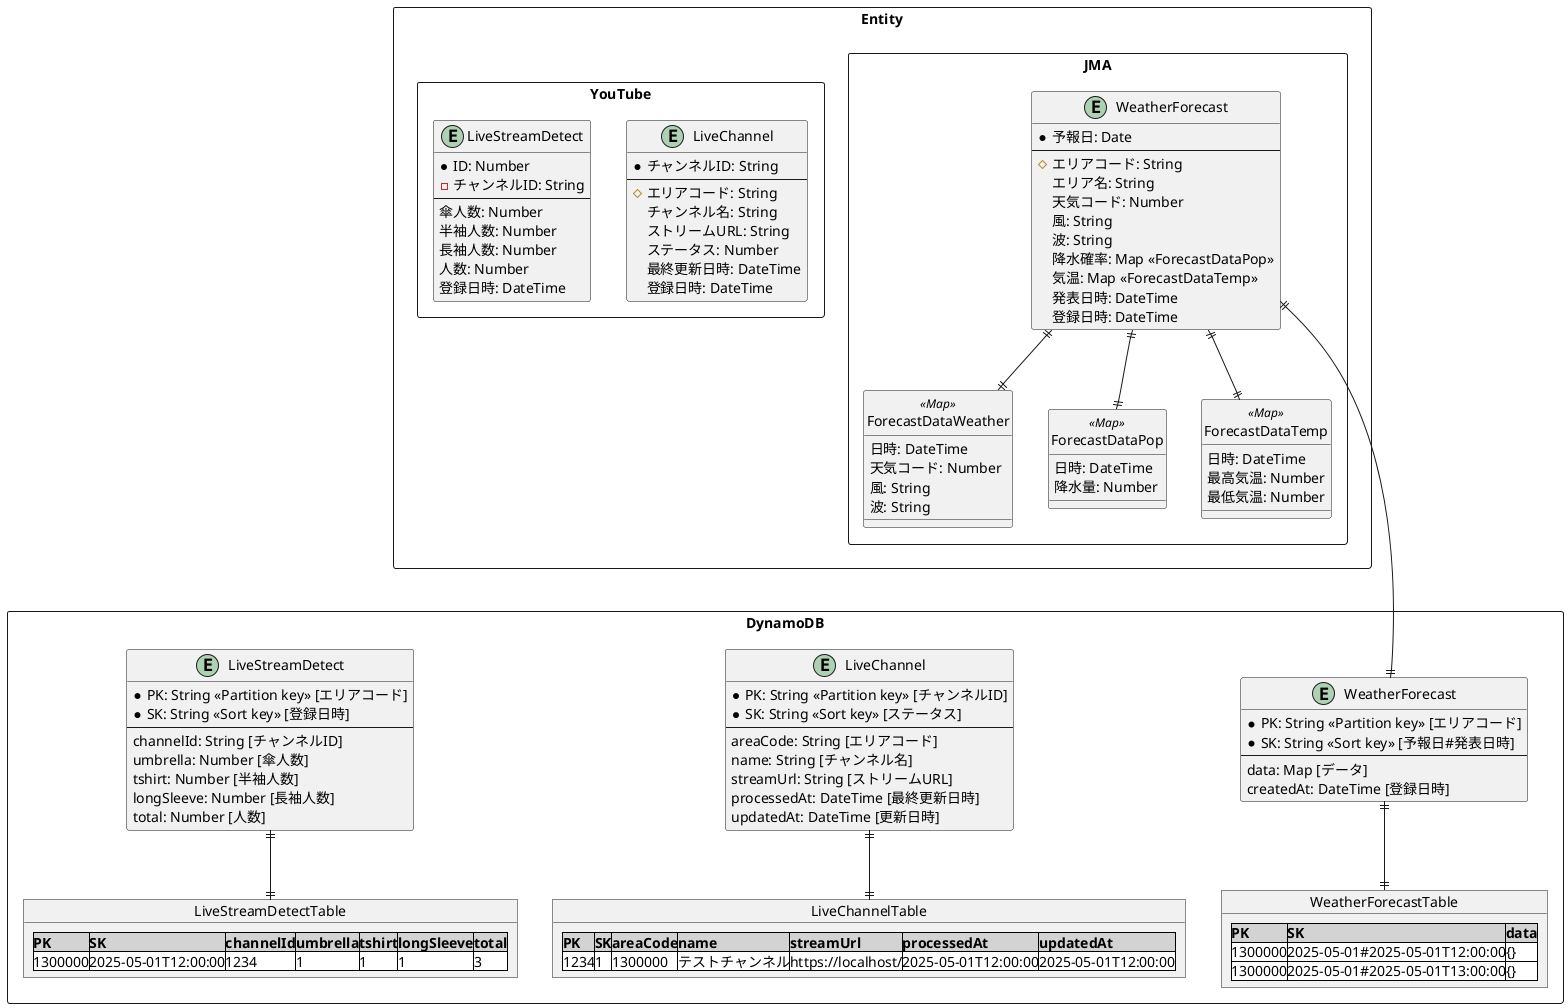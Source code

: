@startuml Database
package Entity <<Rectangle>> {
  package JMA <<Rectangle>> {
    entity WeatherForecast {
      * 予報日: Date
      --
      # エリアコード: String
      エリア名: String
      天気コード: Number
      風: String
      波: String
      降水確率: Map <<ForecastDataPop>>
      気温: Map <<ForecastDataTemp>>
      発表日時: DateTime 
      登録日時: DateTime
    }

    entity ForecastDataWeather <<Map>> {
      日時: DateTime
      天気コード: Number
      風: String
      波: String
    }

    entity ForecastDataPop <<Map>> {
      日時: DateTime
      降水量: Number
    }

    entity ForecastDataTemp <<Map>> {
      日時: DateTime
      最高気温: Number
      最低気温: Number
    }

    WeatherForecast ||--|| ForecastDataWeather
    WeatherForecast ||--|| ForecastDataPop
    WeatherForecast ||--|| ForecastDataTemp

    hide <<Map>> circle
  }

  package YouTube <<Rectangle>> {
    entity LiveChannel {
      * チャンネルID: String
      --
      # エリアコード: String
      チャンネル名: String
      ストリームURL: String
      ステータス: Number
      最終更新日時: DateTime
      登録日時: DateTime
    }

    entity LiveStreamDetect {
      * ID: Number
      - チャンネルID: String
      --
      傘人数: Number
      半袖人数: Number
      長袖人数: Number
      人数: Number
      登録日時: DateTime
    }
  }

}

package DynamoDB <<Rectangle>> {
  entity WeatherForecast {
    * PK: String <<Partition key>> [エリアコード]
    * SK: String <<Sort key>> [予報日#発表日時]
    --
    data: Map [データ]
    createdAt: DateTime [登録日時]
  }

  entity LiveChannel {
    * PK: String <<Partition key>> [チャンネルID]
    * SK: String <<Sort key>> [ステータス]
    --
    areaCode: String [エリアコード]
    name: String [チャンネル名]
    streamUrl: String [ストリームURL]
    processedAt: DateTime [最終更新日時]
    updatedAt: DateTime [更新日時]
  }

  entity LiveStreamDetect {
    * PK: String <<Partition key>> [エリアコード]
    * SK: String <<Sort key>> [登録日時]
    --
    channelId: String [チャンネルID]
    umbrella: Number [傘人数]
    tshirt: Number [半袖人数]
    longSleeve: Number [長袖人数]
    total: Number [人数]
  }

  object WeatherForecastTable {
    <#lightgray,#black>|=PK|=SK|=data|
    <#white>|1300000|2025-05-01#2025-05-01T12:00:00|{}|
    <#white>|1300000|2025-05-01#2025-05-01T13:00:00|{}|
  }

  object LiveChannelTable {
    <#lightgray,#black>|=PK|=SK|=areaCode|=name|=streamUrl|=processedAt|=updatedAt|
    <#white>|1234|1|1300000|テストチャンネル|https://localhost/|2025-05-01T12:00:00|2025-05-01T12:00:00|
  }

  object LiveStreamDetectTable {
    <#lightgray,#black>|=PK|=SK|=channelId|=umbrella|=tshirt|=longSleeve|=total|
    <#white>|1300000|2025-05-01T12:00:00|1234|1|1|1|3|
  }

  WeatherForecast ||--|| WeatherForecastTable
  LiveChannel ||--|| LiveChannelTable
  LiveStreamDetect ||--|| LiveStreamDetectTable

  Entity.JMA.WeatherForecast ||----|| WeatherForecast
}
@enduml
